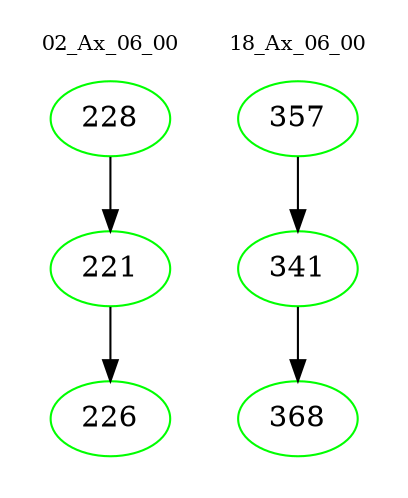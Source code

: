 digraph{
subgraph cluster_0 {
color = white
label = "02_Ax_06_00";
fontsize=10;
T0_228 [label="228", color="green"]
T0_228 -> T0_221 [color="black"]
T0_221 [label="221", color="green"]
T0_221 -> T0_226 [color="black"]
T0_226 [label="226", color="green"]
}
subgraph cluster_1 {
color = white
label = "18_Ax_06_00";
fontsize=10;
T1_357 [label="357", color="green"]
T1_357 -> T1_341 [color="black"]
T1_341 [label="341", color="green"]
T1_341 -> T1_368 [color="black"]
T1_368 [label="368", color="green"]
}
}
